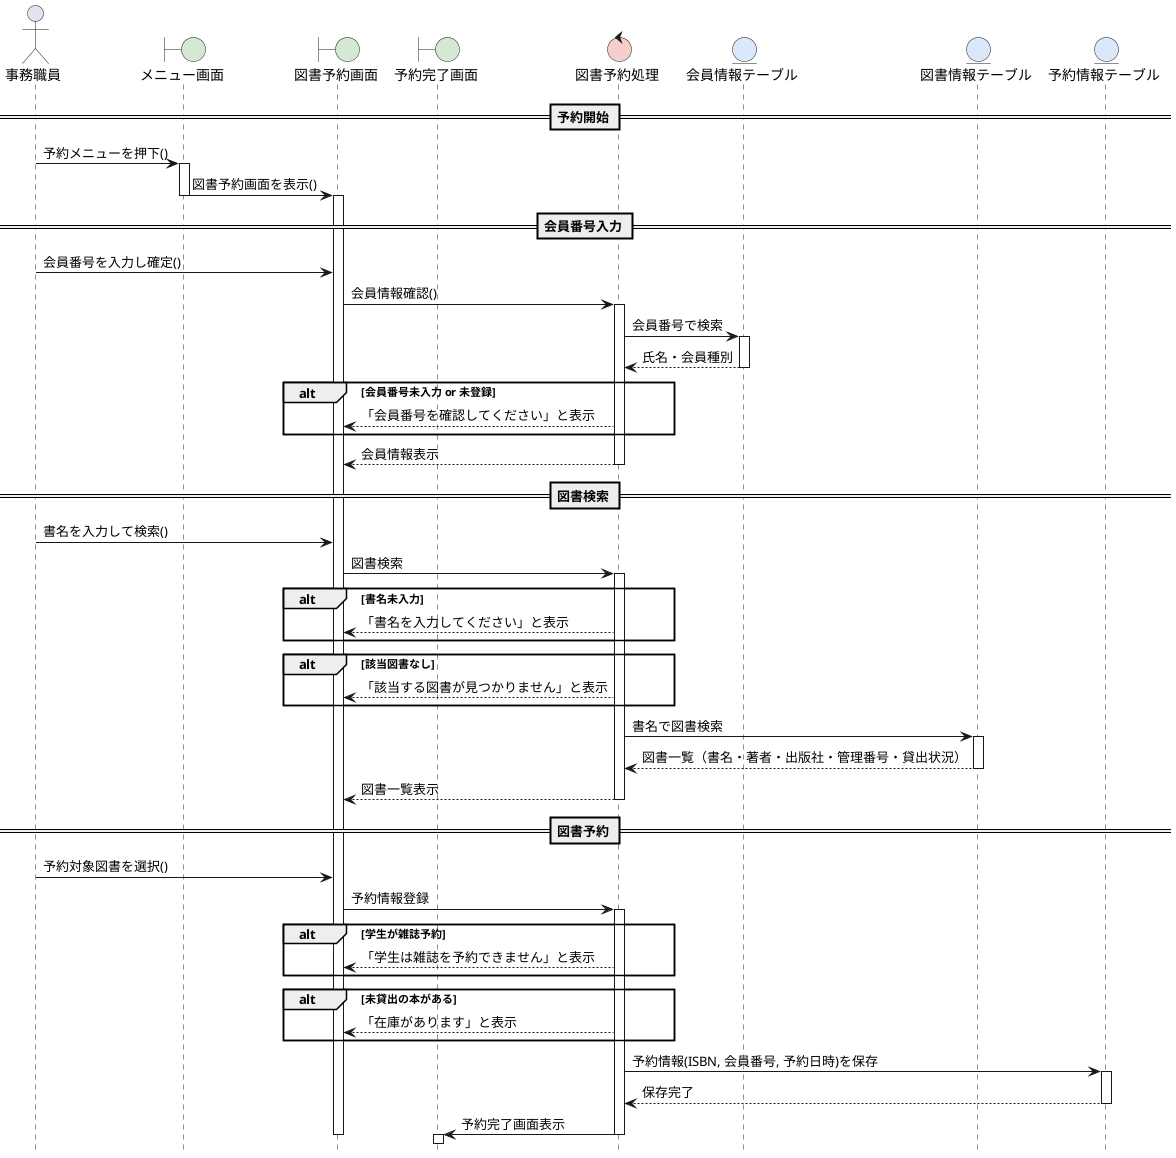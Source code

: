 @startuml 図書館システム-図書予約シーケンス図（DB詳細版）
hide footbox
skinparam boundaryBackgroundColor #D5E8D4
skinparam controlBackgroundColor  #F8CECC
skinparam entityBackgroundColor   #DAE8FC

actor 事務職員 as A
boundary "メニュー画面" as B1
boundary "図書予約画面" as B2
boundary "予約完了画面" as B3
control "図書予約処理" as C1

entity "会員情報テーブル" as MemberDB
entity "図書情報テーブル" as BookDB
entity "予約情報テーブル" as ReserveDB

== 予約開始 ==
A -> B1: 予約メニューを押下()
activate B1
B1 -> B2: 図書予約画面を表示()
deactivate B1
activate B2

== 会員番号入力 ==
A -> B2: 会員番号を入力し確定()
B2 -> C1: 会員情報確認()
activate C1
C1 -> MemberDB: 会員番号で検索
activate MemberDB
MemberDB --> C1: 氏名・会員種別
deactivate MemberDB

alt 会員番号未入力 or 未登録
    C1 --> B2: 「会員番号を確認してください」と表示
end

C1 --> B2: 会員情報表示
deactivate C1

== 図書検索 ==
A -> B2: 書名を入力して検索()
B2 -> C1: 図書検索
activate C1

alt 書名未入力
    C1 --> B2: 「書名を入力してください」と表示
end

alt 該当図書なし
    C1 --> B2: 「該当する図書が見つかりません」と表示
end

C1 -> BookDB: 書名で図書検索
activate BookDB
BookDB --> C1: 図書一覧（書名・著者・出版社・管理番号・貸出状況）
deactivate BookDB
C1 --> B2: 図書一覧表示
deactivate C1

== 図書予約 ==
A -> B2: 予約対象図書を選択()
B2 -> C1: 予約情報登録
activate C1

alt 学生が雑誌予約
    C1 --> B2: 「学生は雑誌を予約できません」と表示
end

alt 未貸出の本がある
    C1 --> B2: 「在庫があります」と表示
end

C1 -> ReserveDB: 予約情報(ISBN, 会員番号, 予約日時)を保存
activate ReserveDB
ReserveDB --> C1: 保存完了
deactivate ReserveDB
C1 -> B3: 予約完了画面表示
deactivate C1
deactivate B2
activate B3

@enduml

